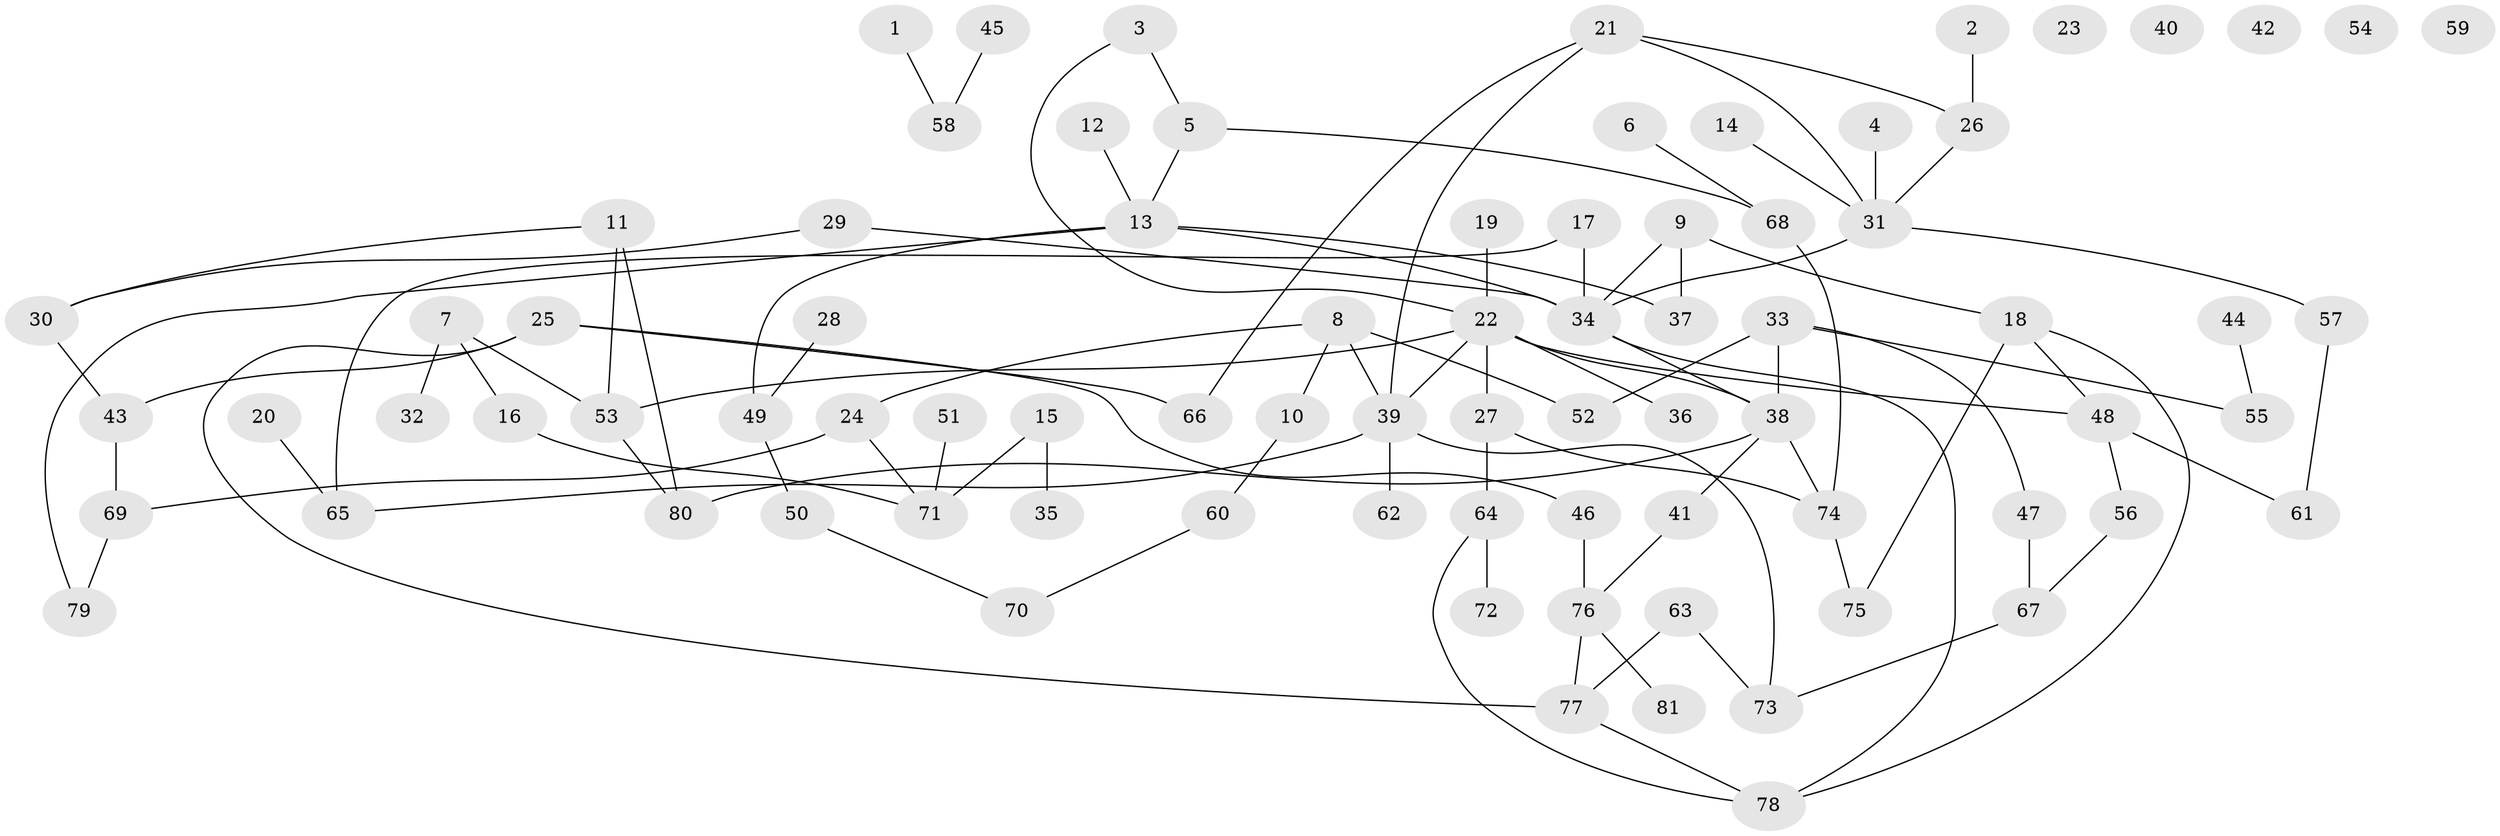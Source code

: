 // coarse degree distribution, {1: 0.20833333333333334, 9: 0.020833333333333332, 5: 0.041666666666666664, 4: 0.14583333333333334, 2: 0.2708333333333333, 8: 0.041666666666666664, 3: 0.10416666666666667, 6: 0.0625, 0: 0.10416666666666667}
// Generated by graph-tools (version 1.1) at 2025/16/03/04/25 18:16:30]
// undirected, 81 vertices, 101 edges
graph export_dot {
graph [start="1"]
  node [color=gray90,style=filled];
  1;
  2;
  3;
  4;
  5;
  6;
  7;
  8;
  9;
  10;
  11;
  12;
  13;
  14;
  15;
  16;
  17;
  18;
  19;
  20;
  21;
  22;
  23;
  24;
  25;
  26;
  27;
  28;
  29;
  30;
  31;
  32;
  33;
  34;
  35;
  36;
  37;
  38;
  39;
  40;
  41;
  42;
  43;
  44;
  45;
  46;
  47;
  48;
  49;
  50;
  51;
  52;
  53;
  54;
  55;
  56;
  57;
  58;
  59;
  60;
  61;
  62;
  63;
  64;
  65;
  66;
  67;
  68;
  69;
  70;
  71;
  72;
  73;
  74;
  75;
  76;
  77;
  78;
  79;
  80;
  81;
  1 -- 58;
  2 -- 26;
  3 -- 5;
  3 -- 22;
  4 -- 31;
  5 -- 13;
  5 -- 68;
  6 -- 68;
  7 -- 16;
  7 -- 32;
  7 -- 53;
  8 -- 10;
  8 -- 24;
  8 -- 39;
  8 -- 52;
  9 -- 18;
  9 -- 34;
  9 -- 37;
  10 -- 60;
  11 -- 30;
  11 -- 53;
  11 -- 80;
  12 -- 13;
  13 -- 34;
  13 -- 37;
  13 -- 49;
  13 -- 79;
  14 -- 31;
  15 -- 35;
  15 -- 71;
  16 -- 71;
  17 -- 34;
  17 -- 65;
  18 -- 48;
  18 -- 75;
  18 -- 78;
  19 -- 22;
  20 -- 65;
  21 -- 26;
  21 -- 31;
  21 -- 39;
  21 -- 66;
  22 -- 27;
  22 -- 36;
  22 -- 38;
  22 -- 39;
  22 -- 48;
  22 -- 53;
  24 -- 69;
  24 -- 71;
  25 -- 43;
  25 -- 46;
  25 -- 66;
  25 -- 77;
  26 -- 31;
  27 -- 64;
  27 -- 74;
  28 -- 49;
  29 -- 30;
  29 -- 34;
  30 -- 43;
  31 -- 34;
  31 -- 57;
  33 -- 38;
  33 -- 47;
  33 -- 52;
  33 -- 55;
  34 -- 38;
  34 -- 78;
  38 -- 41;
  38 -- 74;
  38 -- 80;
  39 -- 62;
  39 -- 65;
  39 -- 73;
  41 -- 76;
  43 -- 69;
  44 -- 55;
  45 -- 58;
  46 -- 76;
  47 -- 67;
  48 -- 56;
  48 -- 61;
  49 -- 50;
  50 -- 70;
  51 -- 71;
  53 -- 80;
  56 -- 67;
  57 -- 61;
  60 -- 70;
  63 -- 73;
  63 -- 77;
  64 -- 72;
  64 -- 78;
  67 -- 73;
  68 -- 74;
  69 -- 79;
  74 -- 75;
  76 -- 77;
  76 -- 81;
  77 -- 78;
}
